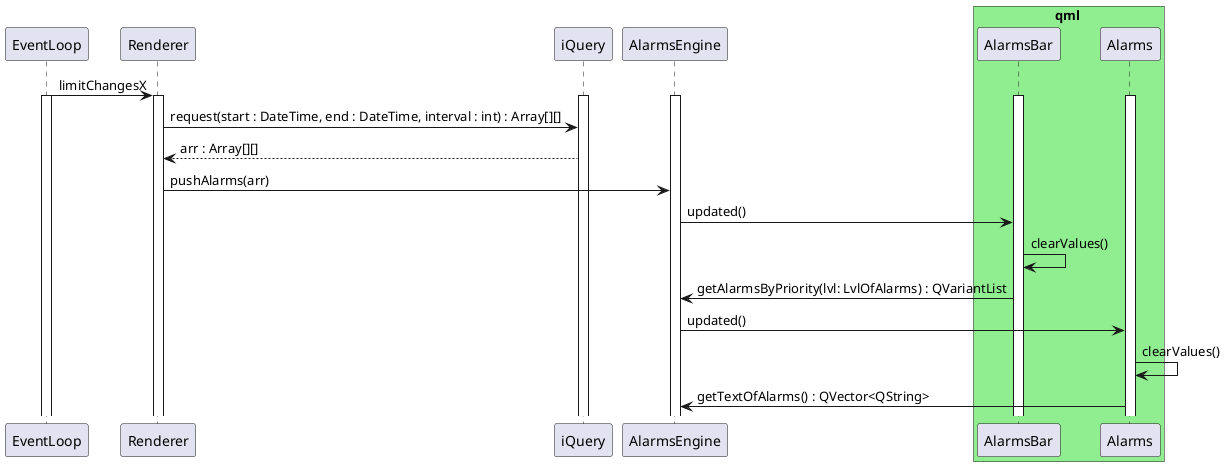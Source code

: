 @startuml SequenceDiagram

skinparam sequenceMessageAlign left

EventLoop -> Renderer: limitChangesX
activate EventLoop
activate Renderer
activate AlarmsBar
activate Alarms
activate iQuery
activate AlarmsEngine

Renderer -> iQuery: request(start : DateTime, end : DateTime, interval : int) : Array[][]
iQuery --> Renderer: arr : Array[][]

Renderer -> AlarmsEngine: pushAlarms(arr)

AlarmsEngine -> AlarmsBar: updated()
AlarmsBar -> AlarmsBar:  clearValues()
AlarmsBar -> AlarmsEngine: getAlarmsByPriority(lvl: LvlOfAlarms) : QVariantList

AlarmsEngine -> Alarms:  updated()
Alarms -> Alarms:  clearValues()
Alarms -> AlarmsEngine: getTextOfAlarms() : QVector<QString>

box qml #LightGreen
    participant AlarmsBar
    participant Alarms
end box

@enduml